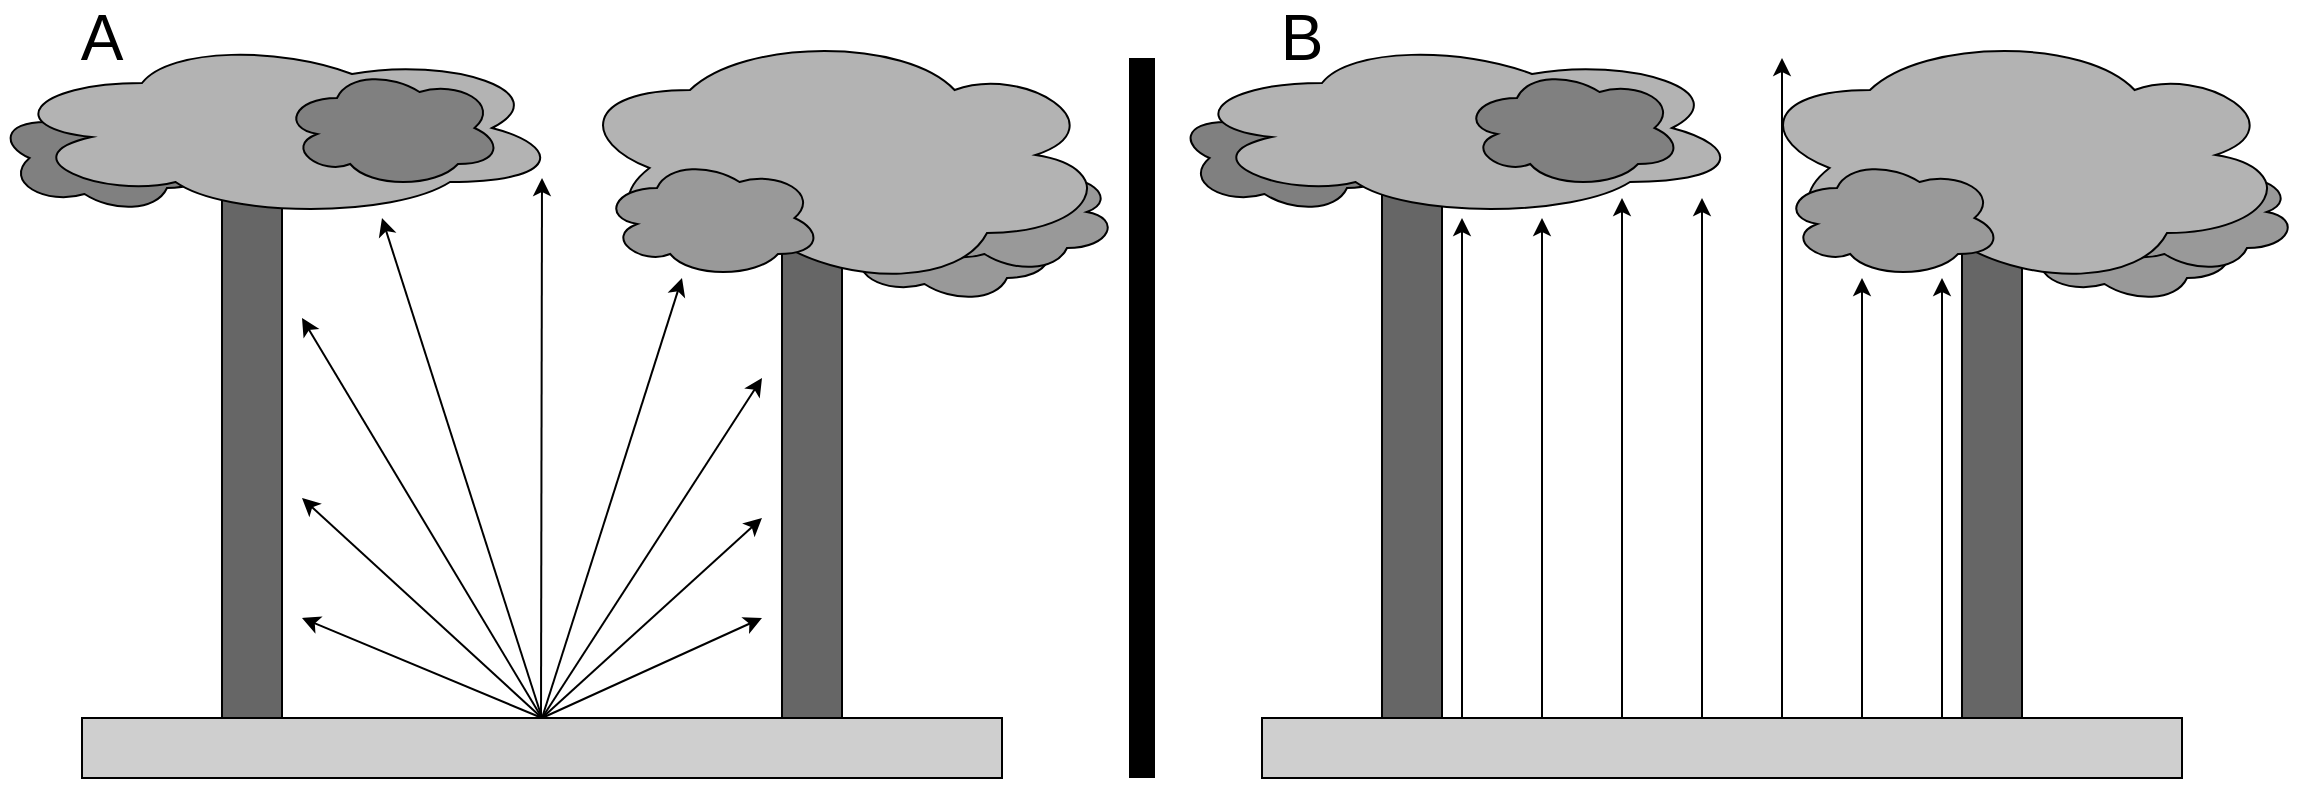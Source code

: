 <mxfile version="13.7.3" type="device"><diagram id="PXD3iheGg7GK3P016nUn" name="Page-1"><mxGraphModel dx="2114" dy="943" grid="1" gridSize="10" guides="1" tooltips="1" connect="1" arrows="1" fold="1" page="1" pageScale="1" pageWidth="827" pageHeight="1169" math="0" shadow="0"><root><mxCell id="0"/><mxCell id="1" parent="0"/><mxCell id="A9mkG379jOvO-iKbF1Gb-24" value="" style="ellipse;shape=cloud;whiteSpace=wrap;html=1;rotation=-180;fillColor=#999999;" parent="1" vertex="1"><mxGeometry x="30" y="105" width="110" height="60" as="geometry"/></mxCell><mxCell id="A9mkG379jOvO-iKbF1Gb-12" value="" style="ellipse;shape=cloud;whiteSpace=wrap;html=1;rotation=-180;fillColor=#808080;" parent="1" vertex="1"><mxGeometry x="-390" y="60" width="110" height="60" as="geometry"/></mxCell><mxCell id="A9mkG379jOvO-iKbF1Gb-9" value="" style="shape=cylinder3;whiteSpace=wrap;html=1;boundedLbl=1;backgroundOutline=1;size=15;fillColor=#666666;" parent="1" vertex="1"><mxGeometry x="-280" y="80" width="30" height="310" as="geometry"/></mxCell><mxCell id="A9mkG379jOvO-iKbF1Gb-10" value="" style="ellipse;shape=cloud;whiteSpace=wrap;html=1;fillColor=#B3B3B3;" parent="1" vertex="1"><mxGeometry x="-390" y="30" width="280" height="90" as="geometry"/></mxCell><mxCell id="A9mkG379jOvO-iKbF1Gb-11" value="" style="ellipse;shape=cloud;whiteSpace=wrap;html=1;fillColor=#808080;" parent="1" vertex="1"><mxGeometry x="-250" y="45" width="110" height="60" as="geometry"/></mxCell><mxCell id="A9mkG379jOvO-iKbF1Gb-19" value="" style="ellipse;shape=cloud;whiteSpace=wrap;html=1;rotation=-180;fillColor=#999999;" parent="1" vertex="1"><mxGeometry x="60" y="90" width="110" height="60" as="geometry"/></mxCell><mxCell id="A9mkG379jOvO-iKbF1Gb-20" value="" style="shape=cylinder3;whiteSpace=wrap;html=1;boundedLbl=1;backgroundOutline=1;size=15;fillColor=#666666;" parent="1" vertex="1"><mxGeometry y="80" width="30" height="310" as="geometry"/></mxCell><mxCell id="A9mkG379jOvO-iKbF1Gb-21" value="" style="ellipse;shape=cloud;whiteSpace=wrap;html=1;rotation=-180;fillColor=#B3B3B3;" parent="1" vertex="1"><mxGeometry x="-100" y="30" width="270" height="130" as="geometry"/></mxCell><mxCell id="A9mkG379jOvO-iKbF1Gb-22" value="" style="ellipse;shape=cloud;whiteSpace=wrap;html=1;fillColor=#999999;" parent="1" vertex="1"><mxGeometry x="-90" y="90" width="110" height="60" as="geometry"/></mxCell><mxCell id="A9mkG379jOvO-iKbF1Gb-23" value="" style="rounded=0;whiteSpace=wrap;html=1;fillColor=#CFCFCF;" parent="1" vertex="1"><mxGeometry x="-350" y="370" width="460" height="30" as="geometry"/></mxCell><mxCell id="A9mkG379jOvO-iKbF1Gb-32" value="" style="endArrow=classic;html=1;exitX=1;exitY=0.5;exitDx=0;exitDy=0;" parent="1" edge="1"><mxGeometry width="50" height="50" relative="1" as="geometry"><mxPoint x="-120.5" y="370" as="sourcePoint"/><mxPoint x="-120" y="100" as="targetPoint"/></mxGeometry></mxCell><mxCell id="A9mkG379jOvO-iKbF1Gb-33" value="" style="endArrow=classic;html=1;exitX=1;exitY=0.5;exitDx=0;exitDy=0;" parent="1" edge="1"><mxGeometry width="50" height="50" relative="1" as="geometry"><mxPoint x="-120" y="370" as="sourcePoint"/><mxPoint x="-10" y="320" as="targetPoint"/></mxGeometry></mxCell><mxCell id="A9mkG379jOvO-iKbF1Gb-34" value="" style="endArrow=classic;html=1;exitX=1;exitY=0.5;exitDx=0;exitDy=0;" parent="1" edge="1"><mxGeometry width="50" height="50" relative="1" as="geometry"><mxPoint x="-120" y="370" as="sourcePoint"/><mxPoint x="-10" y="270" as="targetPoint"/></mxGeometry></mxCell><mxCell id="A9mkG379jOvO-iKbF1Gb-35" value="" style="endArrow=classic;html=1;exitX=1;exitY=0.5;exitDx=0;exitDy=0;" parent="1" edge="1"><mxGeometry width="50" height="50" relative="1" as="geometry"><mxPoint x="-120" y="370" as="sourcePoint"/><mxPoint x="-10" y="200" as="targetPoint"/></mxGeometry></mxCell><mxCell id="A9mkG379jOvO-iKbF1Gb-36" value="" style="endArrow=classic;html=1;exitX=1;exitY=0.5;exitDx=0;exitDy=0;" parent="1" edge="1"><mxGeometry width="50" height="50" relative="1" as="geometry"><mxPoint x="-120" y="370" as="sourcePoint"/><mxPoint x="-50" y="150" as="targetPoint"/></mxGeometry></mxCell><mxCell id="A9mkG379jOvO-iKbF1Gb-37" value="" style="endArrow=classic;html=1;exitX=1;exitY=0.5;exitDx=0;exitDy=0;" parent="1" edge="1"><mxGeometry width="50" height="50" relative="1" as="geometry"><mxPoint x="-120" y="370" as="sourcePoint"/><mxPoint x="-200" y="120" as="targetPoint"/></mxGeometry></mxCell><mxCell id="A9mkG379jOvO-iKbF1Gb-38" value="" style="endArrow=classic;html=1;exitX=1;exitY=0.5;exitDx=0;exitDy=0;" parent="1" edge="1"><mxGeometry width="50" height="50" relative="1" as="geometry"><mxPoint x="-120" y="370" as="sourcePoint"/><mxPoint x="-240" y="170" as="targetPoint"/></mxGeometry></mxCell><mxCell id="A9mkG379jOvO-iKbF1Gb-39" value="" style="endArrow=classic;html=1;exitX=1;exitY=0.5;exitDx=0;exitDy=0;" parent="1" edge="1"><mxGeometry width="50" height="50" relative="1" as="geometry"><mxPoint x="-120" y="370" as="sourcePoint"/><mxPoint x="-240" y="260" as="targetPoint"/></mxGeometry></mxCell><mxCell id="A9mkG379jOvO-iKbF1Gb-40" value="" style="endArrow=classic;html=1;exitX=1;exitY=0.5;exitDx=0;exitDy=0;" parent="1" edge="1"><mxGeometry width="50" height="50" relative="1" as="geometry"><mxPoint x="-120" y="370" as="sourcePoint"/><mxPoint x="-240" y="320" as="targetPoint"/></mxGeometry></mxCell><mxCell id="A9mkG379jOvO-iKbF1Gb-42" value="" style="ellipse;shape=cloud;whiteSpace=wrap;html=1;rotation=-180;fillColor=#999999;" parent="1" vertex="1"><mxGeometry x="620" y="105" width="110" height="60" as="geometry"/></mxCell><mxCell id="A9mkG379jOvO-iKbF1Gb-43" value="" style="ellipse;shape=cloud;whiteSpace=wrap;html=1;rotation=-180;fillColor=#808080;" parent="1" vertex="1"><mxGeometry x="200" y="60" width="110" height="60" as="geometry"/></mxCell><mxCell id="A9mkG379jOvO-iKbF1Gb-44" value="" style="shape=cylinder3;whiteSpace=wrap;html=1;boundedLbl=1;backgroundOutline=1;size=15;fillColor=#666666;" parent="1" vertex="1"><mxGeometry x="300" y="80" width="30" height="310" as="geometry"/></mxCell><mxCell id="A9mkG379jOvO-iKbF1Gb-45" value="" style="ellipse;shape=cloud;whiteSpace=wrap;html=1;fillColor=#B3B3B3;" parent="1" vertex="1"><mxGeometry x="200" y="30" width="280" height="90" as="geometry"/></mxCell><mxCell id="A9mkG379jOvO-iKbF1Gb-46" value="" style="ellipse;shape=cloud;whiteSpace=wrap;html=1;fillColor=#808080;" parent="1" vertex="1"><mxGeometry x="340" y="45" width="110" height="60" as="geometry"/></mxCell><mxCell id="A9mkG379jOvO-iKbF1Gb-47" value="" style="ellipse;shape=cloud;whiteSpace=wrap;html=1;rotation=-180;fillColor=#999999;" parent="1" vertex="1"><mxGeometry x="650" y="90" width="110" height="60" as="geometry"/></mxCell><mxCell id="A9mkG379jOvO-iKbF1Gb-48" value="" style="shape=cylinder3;whiteSpace=wrap;html=1;boundedLbl=1;backgroundOutline=1;size=15;fillColor=#666666;" parent="1" vertex="1"><mxGeometry x="590" y="80" width="30" height="310" as="geometry"/></mxCell><mxCell id="A9mkG379jOvO-iKbF1Gb-49" value="" style="ellipse;shape=cloud;whiteSpace=wrap;html=1;rotation=-180;fillColor=#B3B3B3;" parent="1" vertex="1"><mxGeometry x="490" y="30" width="270" height="130" as="geometry"/></mxCell><mxCell id="A9mkG379jOvO-iKbF1Gb-50" value="" style="ellipse;shape=cloud;whiteSpace=wrap;html=1;fillColor=#999999;" parent="1" vertex="1"><mxGeometry x="500" y="90" width="110" height="60" as="geometry"/></mxCell><mxCell id="A9mkG379jOvO-iKbF1Gb-51" value="" style="rounded=0;whiteSpace=wrap;html=1;fillColor=#CFCFCF;" parent="1" vertex="1"><mxGeometry x="240" y="370" width="460" height="30" as="geometry"/></mxCell><mxCell id="A9mkG379jOvO-iKbF1Gb-61" value="" style="endArrow=classic;html=1;exitX=1;exitY=0.5;exitDx=0;exitDy=0;" parent="1" edge="1"><mxGeometry width="50" height="50" relative="1" as="geometry"><mxPoint x="380" y="370" as="sourcePoint"/><mxPoint x="380" y="120" as="targetPoint"/></mxGeometry></mxCell><mxCell id="A9mkG379jOvO-iKbF1Gb-62" value="" style="endArrow=classic;html=1;exitX=1;exitY=0.5;exitDx=0;exitDy=0;" parent="1" edge="1"><mxGeometry width="50" height="50" relative="1" as="geometry"><mxPoint x="580" y="370" as="sourcePoint"/><mxPoint x="580" y="150" as="targetPoint"/></mxGeometry></mxCell><mxCell id="A9mkG379jOvO-iKbF1Gb-63" value="" style="endArrow=classic;html=1;exitX=1;exitY=0.5;exitDx=0;exitDy=0;" parent="1" edge="1"><mxGeometry width="50" height="50" relative="1" as="geometry"><mxPoint x="420" y="370" as="sourcePoint"/><mxPoint x="420" y="110" as="targetPoint"/></mxGeometry></mxCell><mxCell id="A9mkG379jOvO-iKbF1Gb-64" value="" style="endArrow=classic;html=1;exitX=1;exitY=0.5;exitDx=0;exitDy=0;" parent="1" edge="1"><mxGeometry width="50" height="50" relative="1" as="geometry"><mxPoint x="460" y="370" as="sourcePoint"/><mxPoint x="460" y="110" as="targetPoint"/></mxGeometry></mxCell><mxCell id="A9mkG379jOvO-iKbF1Gb-65" value="" style="endArrow=classic;html=1;exitX=1;exitY=0.5;exitDx=0;exitDy=0;" parent="1" edge="1"><mxGeometry width="50" height="50" relative="1" as="geometry"><mxPoint x="500" y="370" as="sourcePoint"/><mxPoint x="500" y="40" as="targetPoint"/></mxGeometry></mxCell><mxCell id="A9mkG379jOvO-iKbF1Gb-66" value="" style="endArrow=classic;html=1;exitX=1;exitY=0.5;exitDx=0;exitDy=0;" parent="1" edge="1"><mxGeometry width="50" height="50" relative="1" as="geometry"><mxPoint x="540" y="370" as="sourcePoint"/><mxPoint x="540" y="150" as="targetPoint"/></mxGeometry></mxCell><mxCell id="A9mkG379jOvO-iKbF1Gb-67" value="" style="endArrow=classic;html=1;exitX=1;exitY=0.5;exitDx=0;exitDy=0;" parent="1" edge="1"><mxGeometry width="50" height="50" relative="1" as="geometry"><mxPoint x="340" y="370" as="sourcePoint"/><mxPoint x="340" y="120" as="targetPoint"/><Array as="points"><mxPoint x="340" y="240"/></Array></mxGeometry></mxCell><mxCell id="A9mkG379jOvO-iKbF1Gb-68" value="" style="endArrow=none;html=1;strokeWidth=13;" parent="1" edge="1"><mxGeometry width="50" height="50" relative="1" as="geometry"><mxPoint x="180" y="400" as="sourcePoint"/><mxPoint x="180" y="40" as="targetPoint"/></mxGeometry></mxCell><mxCell id="sd57lfk9oozZ9MBSlR9t-1" value="A" style="text;html=1;strokeColor=none;fillColor=none;align=center;verticalAlign=middle;whiteSpace=wrap;rounded=0;fontSize=32;" vertex="1" parent="1"><mxGeometry x="-360" y="20" width="40" height="20" as="geometry"/></mxCell><mxCell id="sd57lfk9oozZ9MBSlR9t-3" value="B" style="text;html=1;strokeColor=none;fillColor=none;align=center;verticalAlign=middle;whiteSpace=wrap;rounded=0;fontSize=32;" vertex="1" parent="1"><mxGeometry x="240" y="20" width="40" height="20" as="geometry"/></mxCell></root></mxGraphModel></diagram></mxfile>